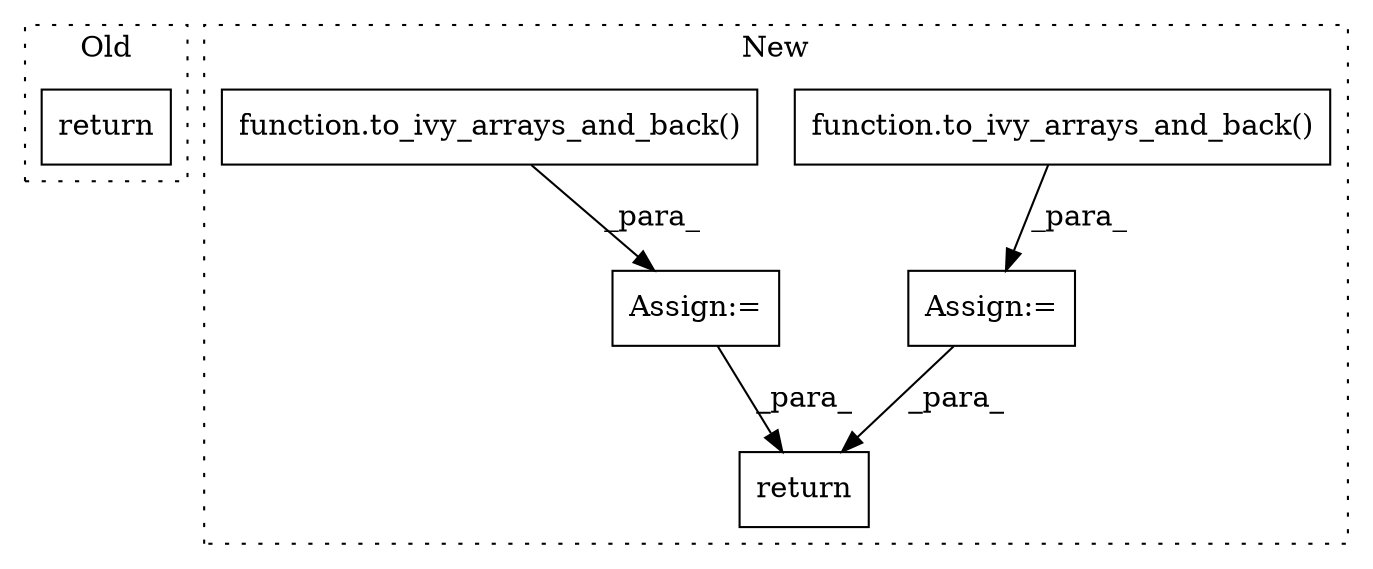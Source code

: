 digraph G {
subgraph cluster0 {
1 [label="return" a="93" s="845" l="7" shape="box"];
label = "Old";
style="dotted";
}
subgraph cluster1 {
2 [label="function.to_ivy_arrays_and_back()" a="75" s="3266,3296" l="23,1" shape="box"];
3 [label="Assign:=" a="68" s="3263" l="3" shape="box"];
4 [label="return" a="93" s="3349" l="7" shape="box"];
5 [label="function.to_ivy_arrays_and_back()" a="75" s="3312,3342" l="23,1" shape="box"];
6 [label="Assign:=" a="68" s="3309" l="3" shape="box"];
label = "New";
style="dotted";
}
2 -> 3 [label="_para_"];
3 -> 4 [label="_para_"];
5 -> 6 [label="_para_"];
6 -> 4 [label="_para_"];
}
